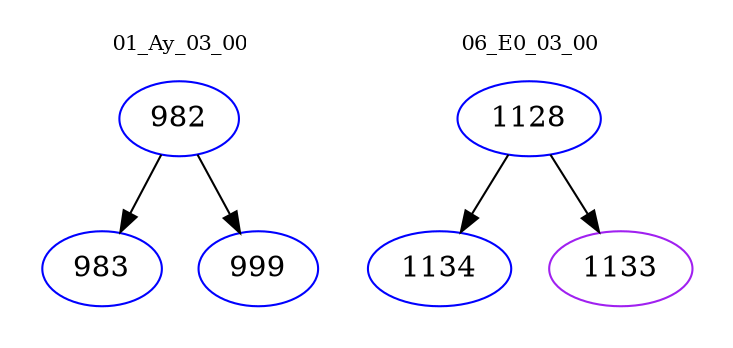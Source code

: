 digraph{
subgraph cluster_0 {
color = white
label = "01_Ay_03_00";
fontsize=10;
T0_982 [label="982", color="blue"]
T0_982 -> T0_983 [color="black"]
T0_983 [label="983", color="blue"]
T0_982 -> T0_999 [color="black"]
T0_999 [label="999", color="blue"]
}
subgraph cluster_1 {
color = white
label = "06_E0_03_00";
fontsize=10;
T1_1128 [label="1128", color="blue"]
T1_1128 -> T1_1134 [color="black"]
T1_1134 [label="1134", color="blue"]
T1_1128 -> T1_1133 [color="black"]
T1_1133 [label="1133", color="purple"]
}
}

